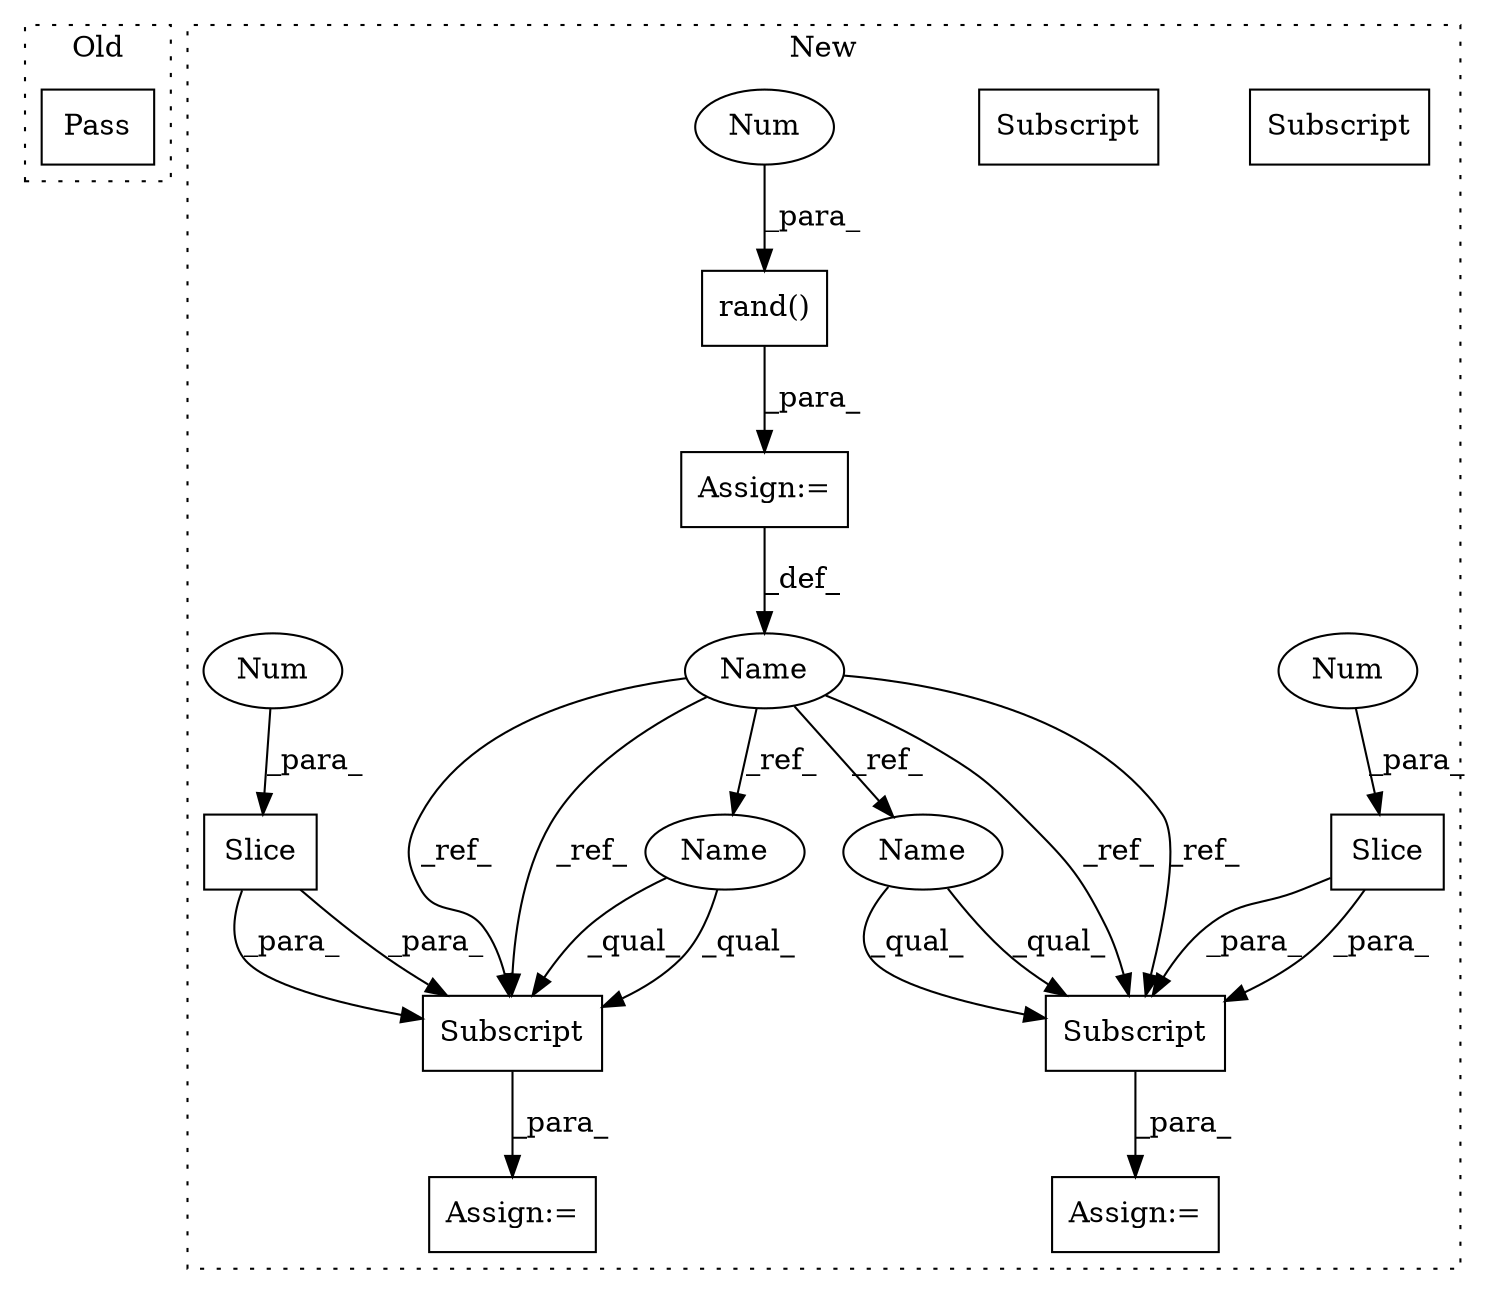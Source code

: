 digraph G {
subgraph cluster0 {
1 [label="Pass" a="62" s="1660" l="4" shape="box"];
label = "Old";
style="dotted";
}
subgraph cluster1 {
2 [label="rand()" a="75" s="1676,1695" l="15,1" shape="box"];
3 [label="Assign:=" a="68" s="1787" l="3" shape="box"];
4 [label="Assign:=" a="68" s="1673" l="3" shape="box"];
5 [label="Subscript" a="63" s="1790,0" l="9,0" shape="box"];
6 [label="Slice" a="80" s="1794" l="4" shape="box"];
7 [label="Name" a="87" s="1670" l="3" shape="ellipse"];
8 [label="Subscript" a="63" s="1747,0" l="9,0" shape="box"];
9 [label="Slice" a="80" s="1751" l="4" shape="box"];
10 [label="Num" a="76" s="1752" l="3" shape="ellipse"];
11 [label="Num" a="76" s="1691" l="4" shape="ellipse"];
12 [label="Num" a="76" s="1794" l="3" shape="ellipse"];
13 [label="Assign:=" a="68" s="1744" l="3" shape="box"];
14 [label="Subscript" a="63" s="1747,0" l="9,0" shape="box"];
15 [label="Subscript" a="63" s="1790,0" l="9,0" shape="box"];
16 [label="Name" a="87" s="1790" l="3" shape="ellipse"];
17 [label="Name" a="87" s="1747" l="3" shape="ellipse"];
label = "New";
style="dotted";
}
2 -> 4 [label="_para_"];
4 -> 7 [label="_def_"];
6 -> 15 [label="_para_"];
6 -> 15 [label="_para_"];
7 -> 14 [label="_ref_"];
7 -> 15 [label="_ref_"];
7 -> 16 [label="_ref_"];
7 -> 14 [label="_ref_"];
7 -> 15 [label="_ref_"];
7 -> 17 [label="_ref_"];
9 -> 14 [label="_para_"];
9 -> 14 [label="_para_"];
10 -> 9 [label="_para_"];
11 -> 2 [label="_para_"];
12 -> 6 [label="_para_"];
14 -> 13 [label="_para_"];
15 -> 3 [label="_para_"];
16 -> 15 [label="_qual_"];
16 -> 15 [label="_qual_"];
17 -> 14 [label="_qual_"];
17 -> 14 [label="_qual_"];
}